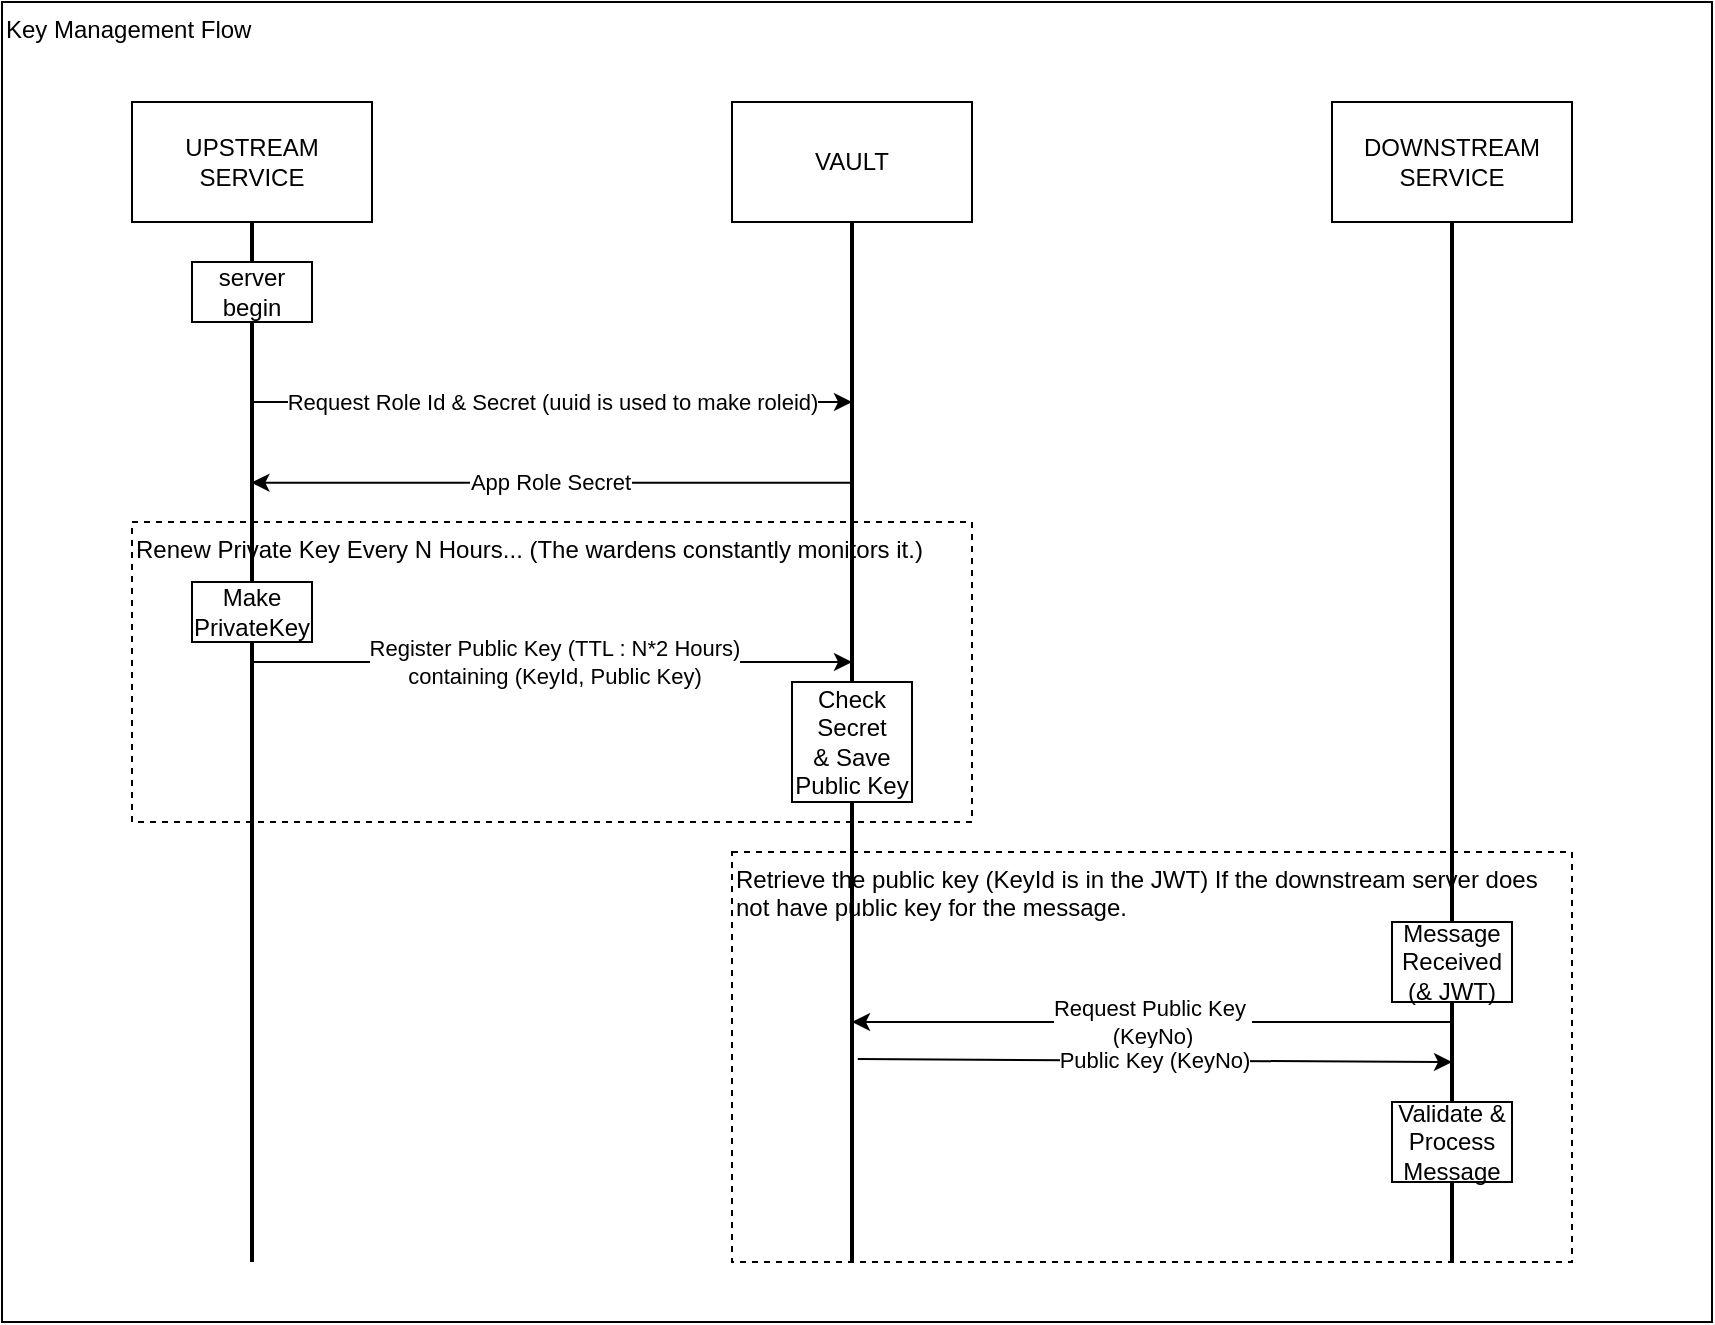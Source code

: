 <mxfile version="24.7.8">
  <diagram name="페이지-1" id="BQ2mscNNE2avwwRGkgGm">
    <mxGraphModel dx="1461" dy="939" grid="1" gridSize="10" guides="1" tooltips="1" connect="1" arrows="1" fold="1" page="1" pageScale="1" pageWidth="827" pageHeight="1169" math="0" shadow="0">
      <root>
        <mxCell id="0" />
        <mxCell id="1" parent="0" />
        <mxCell id="gdX8mykeYV_QKpxhBIkk-34" value="Key Management Flow" style="rounded=0;whiteSpace=wrap;html=1;align=left;verticalAlign=top;" vertex="1" parent="1">
          <mxGeometry x="95" y="160" width="855" height="660" as="geometry" />
        </mxCell>
        <mxCell id="gdX8mykeYV_QKpxhBIkk-33" value="Retrieve the public key (KeyId is in the JWT) If the downstream server does not have public key for the message." style="rounded=0;whiteSpace=wrap;html=1;dashed=1;align=left;verticalAlign=top;" vertex="1" parent="1">
          <mxGeometry x="460" y="585" width="420" height="205" as="geometry" />
        </mxCell>
        <mxCell id="gdX8mykeYV_QKpxhBIkk-22" value="Renew Private Key Every N Hours... (The wardens constantly monitors it.)" style="rounded=0;whiteSpace=wrap;html=1;dashed=1;align=left;verticalAlign=top;" vertex="1" parent="1">
          <mxGeometry x="160" y="420" width="420" height="150" as="geometry" />
        </mxCell>
        <mxCell id="gdX8mykeYV_QKpxhBIkk-14" value="Request Role Id &amp;amp; Secret (uuid is used to make roleid)" style="endArrow=classic;html=1;rounded=0;exitX=0.25;exitY=0.5;exitDx=0;exitDy=0;exitPerimeter=0;entryX=0.25;entryY=0.5;entryDx=0;entryDy=0;entryPerimeter=0;" edge="1" parent="1" source="gdX8mykeYV_QKpxhBIkk-6" target="gdX8mykeYV_QKpxhBIkk-7">
          <mxGeometry width="50" height="50" relative="1" as="geometry">
            <mxPoint x="350" y="490" as="sourcePoint" />
            <mxPoint x="400" y="440" as="targetPoint" />
          </mxGeometry>
        </mxCell>
        <mxCell id="gdX8mykeYV_QKpxhBIkk-4" value="UPSTREAM&lt;br&gt;SERVICE" style="rounded=0;whiteSpace=wrap;html=1;" vertex="1" parent="1">
          <mxGeometry x="160" y="210" width="120" height="60" as="geometry" />
        </mxCell>
        <mxCell id="gdX8mykeYV_QKpxhBIkk-5" value="VAULT" style="rounded=0;whiteSpace=wrap;html=1;" vertex="1" parent="1">
          <mxGeometry x="460" y="210" width="120" height="60" as="geometry" />
        </mxCell>
        <mxCell id="gdX8mykeYV_QKpxhBIkk-6" value="" style="line;strokeWidth=2;direction=south;html=1;" vertex="1" parent="1">
          <mxGeometry x="215" y="270" width="10" height="360" as="geometry" />
        </mxCell>
        <mxCell id="gdX8mykeYV_QKpxhBIkk-7" value="" style="line;strokeWidth=2;direction=south;html=1;" vertex="1" parent="1">
          <mxGeometry x="515" y="270" width="10" height="360" as="geometry" />
        </mxCell>
        <mxCell id="gdX8mykeYV_QKpxhBIkk-12" value="server begin" style="rounded=0;whiteSpace=wrap;html=1;" vertex="1" parent="1">
          <mxGeometry x="190" y="290" width="60" height="30" as="geometry" />
        </mxCell>
        <mxCell id="gdX8mykeYV_QKpxhBIkk-16" value="App Role Secret" style="endArrow=classic;html=1;rounded=0;entryX=0.362;entryY=0.529;entryDx=0;entryDy=0;entryPerimeter=0;exitX=0.362;exitY=0.555;exitDx=0;exitDy=0;exitPerimeter=0;" edge="1" parent="1" source="gdX8mykeYV_QKpxhBIkk-7" target="gdX8mykeYV_QKpxhBIkk-6">
          <mxGeometry width="50" height="50" relative="1" as="geometry">
            <mxPoint x="310" y="490" as="sourcePoint" />
            <mxPoint x="360" y="440" as="targetPoint" />
          </mxGeometry>
        </mxCell>
        <mxCell id="gdX8mykeYV_QKpxhBIkk-18" value="Make&lt;br&gt;PrivateKey" style="rounded=0;whiteSpace=wrap;html=1;" vertex="1" parent="1">
          <mxGeometry x="190" y="450" width="60" height="30" as="geometry" />
        </mxCell>
        <mxCell id="gdX8mykeYV_QKpxhBIkk-20" value="Register Public Key (TTL : N*2 Hours)&lt;br&gt;containing (KeyId, Public Key)" style="endArrow=classic;html=1;rounded=0;" edge="1" parent="1">
          <mxGeometry x="0.002" width="50" height="50" relative="1" as="geometry">
            <mxPoint x="220" y="490" as="sourcePoint" />
            <mxPoint x="520" y="490" as="targetPoint" />
            <mxPoint as="offset" />
          </mxGeometry>
        </mxCell>
        <mxCell id="gdX8mykeYV_QKpxhBIkk-21" value="Check Secret&lt;div&gt;&amp;amp; Save Public Key&lt;/div&gt;" style="rounded=0;whiteSpace=wrap;html=1;" vertex="1" parent="1">
          <mxGeometry x="490" y="500" width="60" height="60" as="geometry" />
        </mxCell>
        <mxCell id="gdX8mykeYV_QKpxhBIkk-23" value="" style="line;strokeWidth=2;direction=south;html=1;" vertex="1" parent="1">
          <mxGeometry x="215" y="630" width="10" height="160" as="geometry" />
        </mxCell>
        <mxCell id="gdX8mykeYV_QKpxhBIkk-24" value="" style="line;strokeWidth=2;direction=south;html=1;" vertex="1" parent="1">
          <mxGeometry x="515" y="630" width="10" height="160" as="geometry" />
        </mxCell>
        <mxCell id="gdX8mykeYV_QKpxhBIkk-25" value="DOWNSTREAM&lt;br&gt;SERVICE" style="rounded=0;whiteSpace=wrap;html=1;" vertex="1" parent="1">
          <mxGeometry x="760" y="210" width="120" height="60" as="geometry" />
        </mxCell>
        <mxCell id="gdX8mykeYV_QKpxhBIkk-26" value="" style="line;strokeWidth=2;direction=south;html=1;" vertex="1" parent="1">
          <mxGeometry x="815" y="270" width="10" height="360" as="geometry" />
        </mxCell>
        <mxCell id="gdX8mykeYV_QKpxhBIkk-27" value="" style="line;strokeWidth=2;direction=south;html=1;" vertex="1" parent="1">
          <mxGeometry x="815" y="630" width="10" height="160" as="geometry" />
        </mxCell>
        <mxCell id="gdX8mykeYV_QKpxhBIkk-29" value="Request Public Key&amp;nbsp;&lt;br&gt;(KeyNo)" style="endArrow=classic;html=1;rounded=0;entryX=0.25;entryY=0.5;entryDx=0;entryDy=0;entryPerimeter=0;" edge="1" parent="1" target="gdX8mykeYV_QKpxhBIkk-24">
          <mxGeometry width="50" height="50" relative="1" as="geometry">
            <mxPoint x="820" y="670" as="sourcePoint" />
            <mxPoint x="525" y="670" as="targetPoint" />
          </mxGeometry>
        </mxCell>
        <mxCell id="gdX8mykeYV_QKpxhBIkk-30" value="Public Key (KeyNo)" style="endArrow=classic;html=1;rounded=0;exitX=0.366;exitY=0.213;exitDx=0;exitDy=0;exitPerimeter=0;" edge="1" parent="1" source="gdX8mykeYV_QKpxhBIkk-24">
          <mxGeometry width="50" height="50" relative="1" as="geometry">
            <mxPoint x="525" y="690" as="sourcePoint" />
            <mxPoint x="820" y="690" as="targetPoint" />
          </mxGeometry>
        </mxCell>
        <mxCell id="gdX8mykeYV_QKpxhBIkk-31" value="Message Received (&amp;amp; JWT)" style="rounded=0;whiteSpace=wrap;html=1;" vertex="1" parent="1">
          <mxGeometry x="790" y="620" width="60" height="40" as="geometry" />
        </mxCell>
        <mxCell id="gdX8mykeYV_QKpxhBIkk-32" value="Validate &amp;amp; Process Message" style="rounded=0;whiteSpace=wrap;html=1;" vertex="1" parent="1">
          <mxGeometry x="790" y="710" width="60" height="40" as="geometry" />
        </mxCell>
      </root>
    </mxGraphModel>
  </diagram>
</mxfile>
